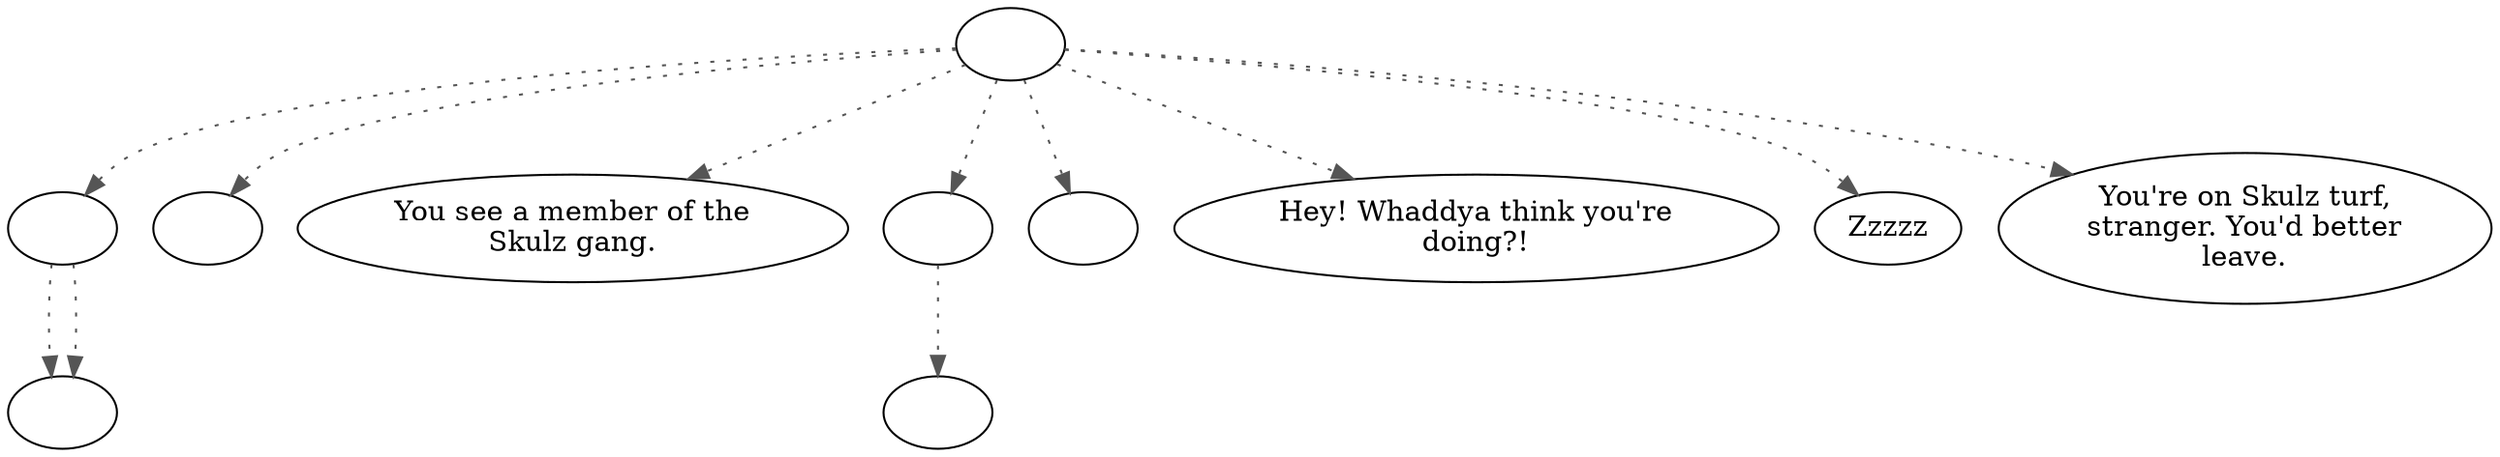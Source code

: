 digraph GENSKULZ {
  "start" [style=filled       fillcolor="#FFFFFF"       color="#000000"]
  "start" -> "critter_p_proc" [style=dotted color="#555555"]
  "start" -> "destroy_p_proc" [style=dotted color="#555555"]
  "start" -> "look_at_p_proc" [style=dotted color="#555555"]
  "start" -> "map_enter_p_proc" [style=dotted color="#555555"]
  "start" -> "map_exit_p_proc" [style=dotted color="#555555"]
  "start" -> "pickup_p_proc" [style=dotted color="#555555"]
  "start" -> "talk_p_proc" [style=dotted color="#555555"]
  "start" -> "timed_event_p_proc" [style=dotted color="#555555"]
  "start" [label=""]
  "critter_p_proc" [style=filled       fillcolor="#FFFFFF"       color="#000000"]
  "critter_p_proc" -> "sleeping" [style=dotted color="#555555"]
  "critter_p_proc" -> "sleeping" [style=dotted color="#555555"]
  "critter_p_proc" [label=""]
  "destroy_p_proc" [style=filled       fillcolor="#FFFFFF"       color="#000000"]
  "destroy_p_proc" [label=""]
  "look_at_p_proc" [style=filled       fillcolor="#FFFFFF"       color="#000000"]
  "look_at_p_proc" [label="You see a member of the\nSkulz gang."]
  "map_enter_p_proc" [style=filled       fillcolor="#FFFFFF"       color="#000000"]
  "map_enter_p_proc" -> "set_sleep_tile" [style=dotted color="#555555"]
  "map_enter_p_proc" [label=""]
  "map_exit_p_proc" [style=filled       fillcolor="#FFFFFF"       color="#000000"]
  "map_exit_p_proc" [label=""]
  "pickup_p_proc" [style=filled       fillcolor="#FFFFFF"       color="#000000"]
  "pickup_p_proc" [label="Hey! Whaddya think you're\ndoing?!"]
  "talk_p_proc" [style=filled       fillcolor="#FFFFFF"       color="#000000"]
  "talk_p_proc" [label="Zzzzz"]
  "timed_event_p_proc" [style=filled       fillcolor="#FFFFFF"       color="#000000"]
  "timed_event_p_proc" [label="You're on Skulz turf,\nstranger. You'd better\nleave."]
  "set_sleep_tile" [style=filled       fillcolor="#FFFFFF"       color="#000000"]
  "set_sleep_tile" [label=""]
  "sleeping" [style=filled       fillcolor="#FFFFFF"       color="#000000"]
  "sleeping" [label=""]
}